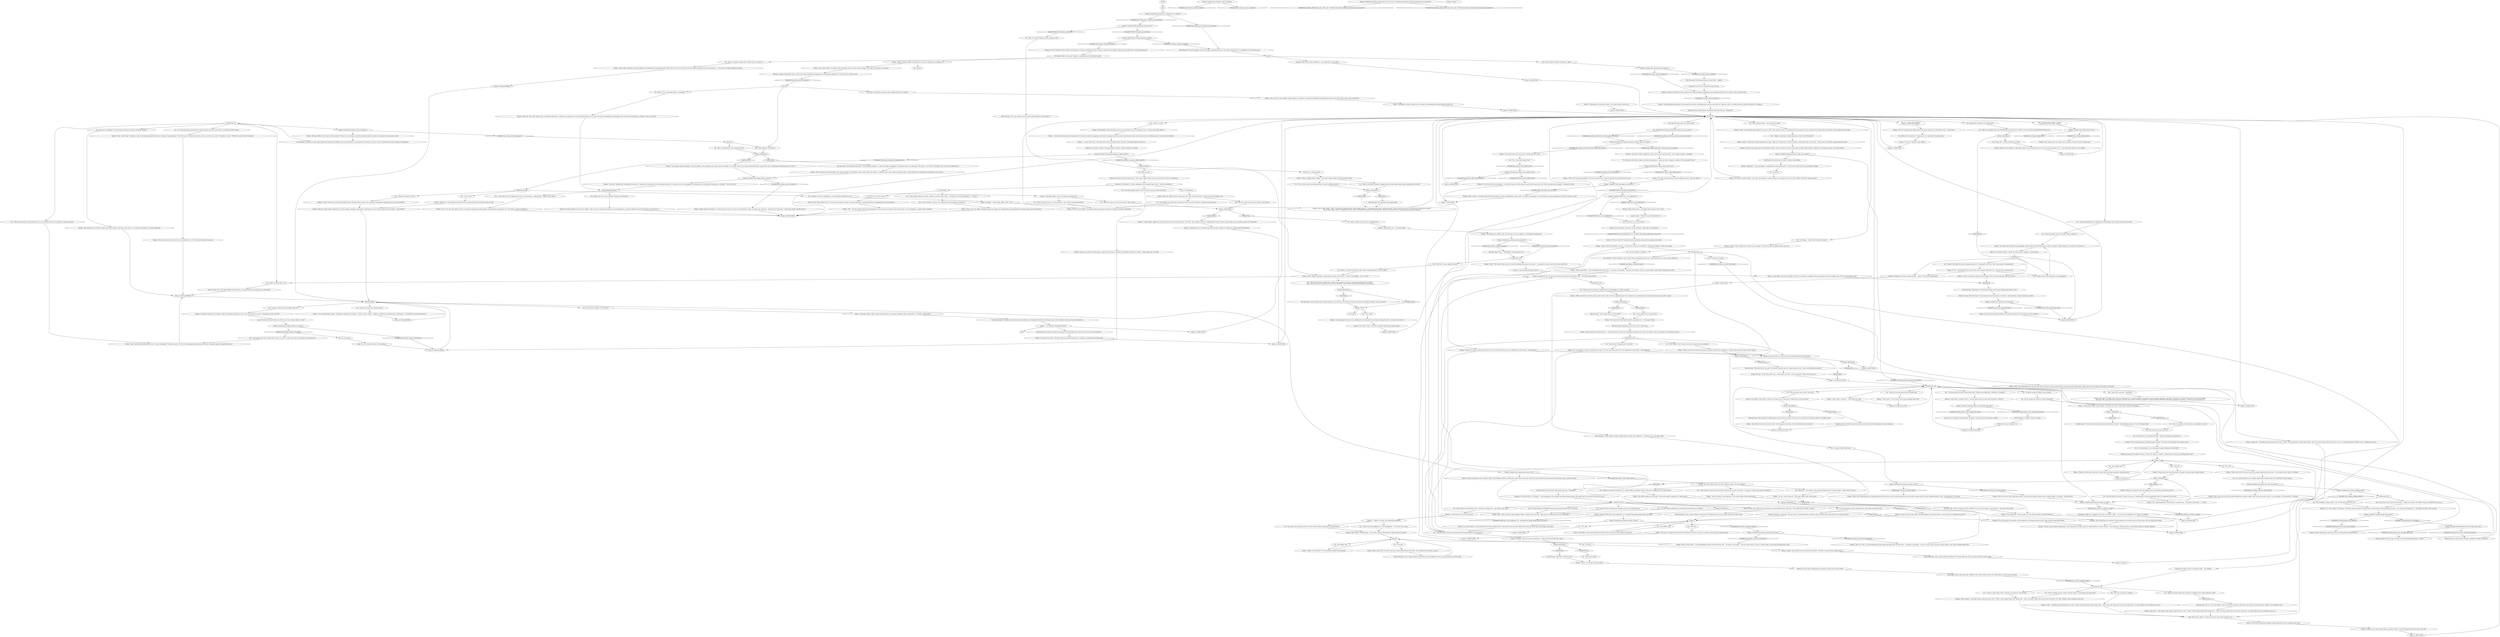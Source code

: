 # JAM / HUMANITARIAN AID
# Siileng, the humanitarian aid guy!
# ==================================================
digraph G {
	  0 [label="START"];
	  1 [label="input"];
	  2 [label="Rhetoric: You're pretty sure you can live in a tree elsewhere too -- but he wouldn't believe it anyway."];
	  3 [label="You: No use prying."];
	  4 [label="Siileng: \"Oh... I like expeditions, and I like you. I can give you...\" He counts in his head. \"... 10 reál.\""];
	  5 [label="Siileng: \"Fair point,\" he agrees, \"You can't have a successful business without a loyal customer base. How much is your loyalty worth?\""];
	  6 [label="You: \"Ten reál.\""];
	  7 [label="Siileng: \"Shush, please...\" He looks around, then lowers his voice. \"There's *bad* people doing *bad* things here -- that's all I know. Please don't get me into this mess, I've spent *fifteen* years working my way up...\""];
	  8 [label="Kim Kitsuragi: \"Who *exactly* is talking about this lady-driver of yours? The racist? Or the other one, with the tattoos?\" He points north."];
	  9 [label="Siileng: \"Tapes, you mean like music tapes? No, music is *out*! Don't listen to music. I sell extremely cool sunglasses if you want get your *mojo* going.\" He points at the shoddy box on the left."];
	  10 [label="You: \"Alright, so you have no idea whatsoever where I could find tapes?\""];
	  11 [label="MAIN HUB"];
	  12 [label="Kim Kitsuragi: \"The *Apricot Suzerainty*,\" the lieutenant explains, \"is what the Siigay archipelago is commonly known as in Revachol.\" He pauses. \"It's a bit of a *fraught* term, I'm sure you understand.\""];
	  13 [label="You: \"Just kidding. I'm really here to shake you down for some *answers* to official police questions.\""];
	  14 [label="You: \"Right, but isn't it only a shithole *because* of Revachol?\""];
	  15 [label="apricots"];
	  16 [label="Siileng: \"Oh! Oh no! It's very simple, actually. Siigay is a shithole. Not good for independent entrepreneurs like this one here. That's why I came to Revachol.\""];
	  17 [label="Jump to: [SiilengStuffHub]"];
	  18 [label="Jump to: [Siileng: \"\"You're right, officer, 100%.\" He r...\"]"];
	  19 [label="You: \"What kind of stuff are you selling here?\""];
	  20 [label="Untitled hub (03)"];
	  21 [label="Siileng: \"Siigay, Apricot Suzerainty -- it's all the same to me, it's all cool. I'm interested in sales. Go ahead, let's make one.\" He gestures to the boxes. \"Super high quality, friendly prices.\""];
	  22 [label="Siileng: \"No-no, apricots come from Siigay,\" the vendor explains. \"My grandma used to grow them. But Siigay is a shithole, that's why I came to Revachol. Here's much better for an independent entrepreneur. Less *laws*.\""];
	  23 [label="Siileng: \"Ah, yes. Money is very important.\" The street vendor nods, dead-serious."];
	  24 [label="Siileng: Variable[\"TASK.investigate_sea_fortress\"]"];
	  25 [label="Variable[\"TASK.investigate_sea_fortress\"]", shape=diamond];
	  26 [label="!(Variable[\"TASK.investigate_sea_fortress\"])", shape=diamond];
	  27 [label="You: \"I'm *not* gonna confiscate this humanitarian aid that you're reselling.\""];
	  28 [label="You: \"I'm *not* going tell HUMANOX about the little side business you've got here.\""];
	  29 [label="Siileng: \"Officer, do I look like *I* have that kinda money? Be reasonable.\""];
	  30 [label="You: \"One million reál.\""];
	  31 [label="Untitled hub (03)"];
	  32 [label="Siileng: \"It's a *she*, okay?\" he whispers. \"The other drivers call her the *lady driver*. You're better off staying away from her -- the way they talk about her...\" He shakes his head. \"She's no lady.\""];
	  33 [label="Jump to: [Untitled hub (03)]"];
	  34 [label="Reaction Speed: A lady driver? Perhaps connected to *Ruby* somehow?"];
	  35 [label="Siileng: \"I don't know... I'm not local. I don't know anything about that.\""];
	  36 [label="Jump to: [Untitled hub (03)]"];
	  37 [label="You: \"So... where are you from?\"\n\"Where are you from, Siileng?\""];
	  38 [label="Siileng: \"Me? It's a boring story, officer. Who cares about the past? I'm all business now -- all Revachol.\""];
	  39 [label="Siileng: He raises his arms in mock alarm. \"Don't shoot, officer! Have we got an arrest here, or just a shakedown?\""];
	  40 [label="You: \"This isn't a joke. Give me your money. I need money.\""];
	  41 [label="hubsmakingthingseasier"];
	  42 [label="Siileng: \"A cop limping down the street, bleeding from the shoulder, face bruised, looking like hell... You know what that is?\""];
	  43 [label="Jump to: [MAIN HUB]"];
	  44 [label="You: \"But you're a foreigner. I'm protecting the business interests of foreign nations!\""];
	  45 [label="You: \"Doesn't that beat the idea of humanitarian aid? It's *supposed* to be free. That's what makes it humanitarian.\""];
	  46 [label="Untitled hub"];
	  47 [label="Esprit de Corps: We'll need more if we're going to pin this one down, he thinks -- good questions, though. Sharp eyes, officer."];
	  48 [label="You: Persuade him to give you some money."];
	  49 [label="You: Variable[\"jam.siileng_whitecheck_rhetoric_give_me_money\"]"];
	  50 [label="Variable[\"jam.siileng_whitecheck_rhetoric_give_me_money\"]", shape=diamond];
	  51 [label="!(Variable[\"jam.siileng_whitecheck_rhetoric_give_me_money\"])", shape=diamond];
	  52 [label="Siileng: Variable[\"jam.siileng_white_failed_once\"]"];
	  53 [label="Variable[\"jam.siileng_white_failed_once\"]", shape=diamond];
	  54 [label="!(Variable[\"jam.siileng_white_failed_once\"])", shape=diamond];
	  55 [label="Siileng: \"Alright, this should help you get back on your feet.\" He takes a ten-note from a leather pouch."];
	  56 [label="You: \"I don't even want happiness, or *un-unhappiness* -- I just don't want to die.\""];
	  57 [label="Rhetoric: After all this mess -- the broken seals, lying to you? C'mon!"];
	  58 [label="Siileng: \"That's *even* cooler -- you investigating narcotics crimes like that. But --\" he points to the goods. \"I am not a lorry driver, I'm just a street vendor. I don't know anything about that.\""];
	  59 [label="Siileng: IsKimHere()"];
	  60 [label="IsKimHere()", shape=diamond];
	  61 [label="!(IsKimHere())", shape=diamond];
	  62 [label="Siileng: \"No! I just said I work harder and he's an asshole. I'm...\" He stops to think."];
	  63 [label="Reaction Speed: Realizing he can't get out of it. Smart man."];
	  64 [label="You: \"Wait, what crowd?\""];
	  65 [label="Siileng: \"All of them, I don't know. I told you all I know. Are we cool now? I really want us to be cool now.\""];
	  66 [label="Siileng: \"I don't know... maybe? If she is, I haven't gone near her. I don't get *involved*, I told you.\""];
	  67 [label="You: \"Hey, you seem like a really successful entrepreneur... would you like to support a member of the local police force?\""];
	  68 [label="Siileng: \"... you're *very* cool.\" He makes both hands into finger-pistols and fires a few finger-bullets into the air."];
	  69 [label="You: \"You're from the 'Apricot Suzerainty', right?\""];
	  70 [label="You: \"Why's it called that? Lots of apricots there?\""];
	  71 [label="You: \"This isn't a joke. Give me your money. I need money.\""];
	  72 [label="Siileng: \"Of course, I'll come quietly.\" A sly wink. \"But perhaps I could convince you to arrest some of my wares, officer? With your money, maybe?\""];
	  73 [label="You: (Wince.) \"Isn't that name kind of... insensitive?\""];
	  74 [label="nolaupuru"];
	  75 [label="Logic: No, it's still Ruby. Interesting that he doesn't seem aware of her existence, though..."];
	  76 [label="nofingerpistolshub"];
	  77 [label="Siileng: \"Cool. That's *cool*.\" He nods and settles back into the pile of boxes."];
	  78 [label="Siileng: Variable[\"jam.truckman_said_its_siileng\"]"];
	  79 [label="Variable[\"jam.truckman_said_its_siileng\"]", shape=diamond];
	  80 [label="!(Variable[\"jam.truckman_said_its_siileng\"])", shape=diamond];
	  81 [label="Jump to: [MAIN HUB]"];
	  82 [label="Siileng: Variable[\"jam.siileng_noticed_humanox\"]"];
	  83 [label="Variable[\"jam.siileng_noticed_humanox\"]", shape=diamond];
	  84 [label="!(Variable[\"jam.siileng_noticed_humanox\"])", shape=diamond];
	  85 [label="Empathy: The air between you becomes a little awkward as it becomes clear you don't know the first thing about bribes."];
	  86 [label="Jump to: [money 1]"];
	  87 [label="Drama: A blatant lie, sire. Yet he tells it with such conviction. We'd believe him -- if we didn't know better."];
	  88 [label="You: \"Who are you afraid of, Siileng?\""];
	  89 [label="You: \"Okay. If you don't know then I'll tell your employer you've been selling his stuff.\""];
	  90 [label="Siileng: \"Okay, look...\" The vendor looks around, then lowers his voice. \"There's *bad* people doing *bad* things here -- that's all I know. Please don't get me into this mess, I've spent *fifteen* years working my way up...\""];
	  91 [label="Siileng: \"All of them. Even the ones who've left. I don't hang out with them, I don't remember who has tattoos.\""];
	  92 [label="Siileng: \"There's one by the statue of that king.\" He points towards the roundabout. \"I haven't gone near her. And I *won't* either.\""];
	  93 [label="You: \"Nah, it's not code. I really mean my individual net worth.\""];
	  94 [label="Siileng: He nods at the empty lorry cabin behind his back. \"No one would ever throw a good pair of *high quality plastic* sunglasses in the bushes, mister.\" His smile widens."];
	  95 [label="Siileng: Variable[\"jam.siileng_mainhub_reached\"]"];
	  96 [label="Variable[\"jam.siileng_mainhub_reached\"]", shape=diamond];
	  97 [label="!(Variable[\"jam.siileng_mainhub_reached\"])", shape=diamond];
	  98 [label="You: Whip 'em out!"];
	  99 [label="Siileng: Variable[\"jam.siileng_rhetoric_overvalue\"]"];
	  100 [label="Variable[\"jam.siileng_rhetoric_overvalue\"]", shape=diamond];
	  101 [label="!(Variable[\"jam.siileng_rhetoric_overvalue\"])", shape=diamond];
	  102 [label="Siileng: \"...it's beautiful. Beautiful freedom!\""];
	  103 [label="Siileng: \"Yeah -- *cool* ruins,\" he agrees. \"I get to sell quality goods like these by cutting out the middlemen. *You* don't have to rebuild your house. Live in a crater! Or in a tree!\" He points to a tree. \"*Where* can you do that? Only here.\""];
	  104 [label="Siileng: \"Oh yes! You got style, you got *personal* style. You know what you like.\" He surveys his consumerist kingdom with an air of satisfaction."];
	  105 [label="You: \"Wow what?\""];
	  106 [label="You: [Leave.]"];
	  107 [label="Kim Kitsuragi: \"It is, yes. Anyone can set up their shop whenever they feel like it.\""];
	  108 [label="Siileng: IsKimHere()"];
	  109 [label="IsKimHere()", shape=diamond];
	  110 [label="!(IsKimHere())", shape=diamond];
	  111 [label="SiilengStuffHub"];
	  112 [label="You: \"And *who* is your supplier, exactly?\""];
	  113 [label="Reaction Speed: Wait... *HUMANOX*, *humanitarian* aid..."];
	  114 [label="Siileng: \"Oh, okay.\" The man stops, his face suddenly serious. \"But why, officer?\""];
	  115 [label="Siileng: Variable[\"jam.siileng_whitecheck_rhetoric_give_me_money\"]"];
	  116 [label="Variable[\"jam.siileng_whitecheck_rhetoric_give_me_money\"]", shape=diamond];
	  117 [label="!(Variable[\"jam.siileng_whitecheck_rhetoric_give_me_money\"])", shape=diamond];
	  118 [label="Electrochemistry: God, a pack of Royals would taste *so* good right now. Get you some of those tar-sticks, baby!"];
	  119 [label="You: \"See this island over there?\" (Point at the sea.) \"I need money to fund an expedition there. It's important for the case.\""];
	  120 [label="Drama: It feels great."];
	  121 [label="You: (Proceed.) \"We're looking for a lorry driver who is transporting drugs out of the harbour. He or she is in this traffic jam.\""];
	  122 [label="Siileng: Variable[\"jam.siileng_said_dont_like_drugs\"]"];
	  123 [label="Variable[\"jam.siileng_said_dont_like_drugs\"]", shape=diamond];
	  124 [label="!(Variable[\"jam.siileng_said_dont_like_drugs\"])", shape=diamond];
	  125 [label="Siileng: \"Okay, maybe I'm a lorry driver too -- a little. But that's not the most important thing about me, that's my day job. This is my *dream*.\" He spreads his arms."];
	  126 [label="You: \"Could she be associated with the Hardie boys?\""];
	  127 [label="Jump to: [MAIN HUB]"];
	  128 [label="You: \"Yeah, I'm funny. This isn't a civil forfeiture, I just want to ask some questions.\""];
	  129 [label="Siileng: He smiles brightly. \"If you say so, officer. I don't worry too much about politics. I'm an entrepreneur, you know? Whatever's good for business is good for me.\""];
	  130 [label="You: \"Where'd you get those *comfy* pants?\""];
	  131 [label="Jump to: [SiilengStuffHub]"];
	  132 [label="You: \"Because I want you to bribe me. I'm a police officer, remember? That's what you're supposed to *do* around here.\""];
	  133 [label="Siileng: \"Sorry, detective.\" The man grins as if the entire incident is already forgotten."];
	  134 [label="You: \"Five reál.\""];
	  135 [label="Suggestion: He's *aching* to get back to his usual shtick. All this whispering is bad for business."];
	  136 [label="You: \"Do you have a permit to sell all that?\""];
	  137 [label="Siileng: \"Good joke, officer! Here we don't have permits, just economic freedom. Take a look around...\" He takes a deep breath."];
	  138 [label="Siileng: \"No need for discounts at Siileng's, officer. Everything's already on sale.\" He nods towards the crates. \"Anything you want, 50% off!\""];
	  139 [label="Jump to: [MAIN HUB]"];
	  140 [label="Siileng: \"Then fire away, officer!\" He settles back into the pile of boxes he's sitting on, getting comfortable."];
	  141 [label="Siileng: \"What? No. I can't believe you said that! You got *personal* style! You know what you like.\""];
	  142 [label="Siileng: \"I think that's fair.\" He settles back into the pile of boxes he's sitting on, making himself comfortable."];
	  143 [label="Siileng: IsKimHere()"];
	  144 [label="IsKimHere()", shape=diamond];
	  145 [label="!(IsKimHere())", shape=diamond];
	  146 [label="Siileng: Variable[\"jam.siileng_rhetoric_laupuru\"]"];
	  147 [label="Variable[\"jam.siileng_rhetoric_laupuru\"]", shape=diamond];
	  148 [label="!(Variable[\"jam.siileng_rhetoric_laupuru\"])", shape=diamond];
	  149 [label="Jump to: [MAIN HUB]"];
	  150 [label="Siileng: \"That's right, no permits, no bureaucracy! That's why this city -- *and* its law officials -- are *so* cool!\""];
	  151 [label="You: \"Then I'm protecting a state lawlessness. I'm not an officer of law, I'm an officer of common anarchy.\""];
	  152 [label="Siileng: \"Hyper cool.\" He nods solemnly, then breathes out a sigh of pride surveying the city around him."];
	  153 [label="Empathy: It's just like *bus*, or *seagull* -- a kid watching out of a window describing things going by. He doesn't like it too much, but what do you do."];
	  154 [label="You: \"It's an investment in your customer base. Gotta prime the pump, man!\""];
	  155 [label="You: \"A guy told me I need money to live, otherwise it's game over -- and I don't want to die.\""];
	  156 [label="Siileng: \"That's even cooler -- you investigating that and all. But --\" he points to the goods. \"I am not a lorry driver, I'm just a street vendor. I don't know anything about that.\""];
	  157 [label="Rhetoric: No. He wasn't talking about an abstract crowd. It was *that crowd*."];
	  158 [label="Empathy: He doesn't want to talk about them... he's *afraid*."];
	  159 [label="You: \"Who are these 'other drivers' who talk?\""];
	  160 [label="Inland Empire: It could be. She was strange."];
	  161 [label="Siileng: \"Tapes?\" The notion sounds preposterous to him. \"Tapes are *everywhere*! They're worthless, kids throw them in the trees -- there's one in the bushes, right behind this lorry.\""];
	  162 [label="Siileng: \"That's right, officer, but it's a bad scene for business there. Too many regulations, extremely bad for an independent local entrepreneur.\""];
	  163 [label="Siileng: \"Yeah, that's the main thing about you.\" He nods admiringly. \"Freedom is great, it's what lets independent entrepreneurs, like me, sell quality goods at competitive prices.\""];
	  164 [label="You: Don't fret. Let him answer."];
	  165 [label="Siileng: \"Look, officer. I'm just the retailer. You'd have to talk to my supplier if you got questions about the supply chain. That's how the game works.\""];
	  166 [label="Siileng: \"It *is* -- *practically* free. Yours for five cents a piece! Rock that tuna -- why not some macaroni too?\""];
	  167 [label="Siileng: \"They're *very* delicious. *And* shelf stable. You can keep all this out in the sun come summer! Try it -- buy some tuna. Won't rot. Un-rottable.\""];
	  168 [label="Drama: It's for show, my liege. He knows you need more than this to bust this guy. Later, perhaps?"];
	  169 [label="Siileng: \"It's very cool of you to ask again -- it's the third time now. How about you give *me* money and I give *you* cool pants and sneakers.\" He points to them."];
	  170 [label="You: \"Five reál.\""];
	  171 [label="Siileng: \"Oh, okay.\" Siileng stops, his face suddenly serious. \"But why, officer?\""];
	  172 [label="Siileng: Variable[\"TASK.who_is_the_ladydriver\"]"];
	  173 [label="Variable[\"TASK.who_is_the_ladydriver\"]", shape=diamond];
	  174 [label="!(Variable[\"TASK.who_is_the_ladydriver\"])", shape=diamond];
	  175 [label="Siileng: \"Drugs?\" For a moment he's unsure how to respond. \"I don't go in for that, officer. Drugs ruin lives.\""];
	  176 [label="Siileng: \"That's very cool, a lot of the coolest detectives do drugs. Sadly, I don't have any drugs on sale -- or at my home. Or on my person.\" He smiles."];
	  177 [label="Siileng: \"Crowd -- you know? The drug crowd.\""];
	  178 [label="You: \"Okay. We're cool now.\" (Conclude.)"];
	  179 [label="Siileng: IsKimHere()"];
	  180 [label="IsKimHere()", shape=diamond];
	  181 [label="!(IsKimHere())", shape=diamond];
	  182 [label="Siileng: He nods. \"In her lorry there, but... I don't know if it's her... Are we cool now? I think we're cool now.\""];
	  183 [label="Siileng: IsKimHere()"];
	  184 [label="IsKimHere()", shape=diamond];
	  185 [label="!(IsKimHere())", shape=diamond];
	  186 [label="You: \"You, I want your money. Now.\""];
	  187 [label="Siileng: \"Good one, officer. You're a funny guy! Now what can I do for you?\" He nods toward his shabby wares."];
	  188 [label="You: \"What do you think is going to happen when all those finger-bullets come raining down to earth?\""];
	  189 [label="Siileng: \"Very cool,\" the street vendor nods, his eyebrows furrowed, \"I admire your awareness of our intertwined histories. It's super nice of you to apologize for colonialism. But the Apricot Suzerainty is a shithole -- that's why I left.\""];
	  190 [label="You: \"Man, this apricots business sounds complicated all of a sudden.\""];
	  191 [label="Kim Kitsuragi: \"If you wanted to be *cynical* about it, you could say we're here to protect the interests of property holders. I'm not, however.\""];
	  192 [label="Jump to: [MAIN HUB]"];
	  193 [label="Siileng: \"Happy shopping, officer! Everything's cool here!\" He gives you a thumbs up."];
	  194 [label="Kim Kitsuragi: \"Interesting.\" The lieutenant whips out his blue notebook and makes a note."];
	  195 [label="Perception (Sight): You glance around the decrepit buildings, the miserable weather, the sidewalks strewn with sunflower seeds and the dust-choked air..."];
	  196 [label="Siileng: \"No, no. It's very cool, officer. You're a cool cop for caring about those things. You should buy cool glasses too.\" He points to a pile of sunglasses."];
	  197 [label="You: \"Okay. No permit then. Cool.\""];
	  198 [label="Rhetoric: A bold move! Let's see if it pays off."];
	  199 [label="You: \"But you *are* a lorryman. Another driver has identified you *and* your lorry.\""];
	  200 [label="Jump to: [Untitled hub]"];
	  201 [label="You: \"So you admit you're a lorry driver.\""];
	  202 [label="Siileng: \"Exactly! It's such a small part of my life. It's in the rear view mirror now. I'm climbing out of that hole -- with ingenuity.\""];
	  203 [label="Siileng: \"Look...\" He looks around and lowers his voice. \"There's bad people doing *bad* things here -- that's all I know. Please don't get me into this mess, I've spent fifteen years working my way up...\""];
	  204 [label="Kim Kitsuragi: \"No use -- he's not telling us. He's too afraid. We need to take him to my station and ask him there. *After* we've called his boss.\""];
	  205 [label="You: \"The food packages you're selling have *humanitarian aid* written on them. How come?\""];
	  206 [label="Siileng: \"Yes, apricots come from Siigay,\" the man explains. \"My grandma used to grow them. But Siigay is a shithole, that's why I came to Revachol. Here's much better for an independent entrepreneur. Less *laws*.\""];
	  207 [label="Composure: You feel a twitch in your index fingers. There's a finger-shootout a-brewing."];
	  208 [label="You: \"Sorry, I didn't mean to say that. I meant to say that you're from...\" (Pronounce it very painstakingly.) \"... See-guy...\""];
	  209 [label="Siileng: \"Speaking of, could I convince you to support an independent local entrepreneur right now?\""];
	  210 [label="You: [Leave.]"];
	  211 [label="Siileng: Variable[\"jam.siileng_esprit_kim_later\"]"];
	  212 [label="Variable[\"jam.siileng_esprit_kim_later\"]", shape=diamond];
	  213 [label="!(Variable[\"jam.siileng_esprit_kim_later\"])", shape=diamond];
	  214 [label="Siileng: \"*Now* we're getting somewhere,\" the street vendor nods. \"If you'd only give me a good reason as well...\""];
	  215 [label="Siileng: Variable[\"jam.siileng_white_failed_thrice\"]"];
	  216 [label="Variable[\"jam.siileng_white_failed_thrice\"]", shape=diamond];
	  217 [label="!(Variable[\"jam.siileng_white_failed_thrice\"])", shape=diamond];
	  218 [label="Electrochemistry: God, a pack of Royals would taste *so* good right now. Get you some of those tar-sticks, baby!"];
	  219 [label="You: \"Ten reál.\""];
	  220 [label="You: \"Because I... am corrupt? I don't really remember how it works, though -- being corrupt, I mean.\""];
	  221 [label="Untitled hub"];
	  222 [label="You: \"I actually *don't* like drugs.\""];
	  223 [label="Siileng: Variable[\"jam.siileng_said_likes_drugs\"]"];
	  224 [label="Variable[\"jam.siileng_said_likes_drugs\"]", shape=diamond];
	  225 [label="!(Variable[\"jam.siileng_said_likes_drugs\"])", shape=diamond];
	  226 [label="Siileng: IsKimHere()"];
	  227 [label="IsKimHere()", shape=diamond];
	  228 [label="!(IsKimHere())", shape=diamond];
	  229 [label="You: \"If you don't want to get into this mess...\" (Raise your voice) \"You HAVE to give us a REASON to move on.\""];
	  230 [label="Jump to: [Untitled hub (03)]"];
	  231 [label="Jump to: [MAIN HUB]"];
	  232 [label="Rhetoric: No need to dress this one up, just tell him what you want."];
	  233 [label="Siileng: \"Sure, mister, very cool. Take a nice long look, I've got all sorts of things here.\""];
	  234 [label="Siileng: \"*Everything's* cool. The goods are cool, the customers are cool, the place is cool -- and one more thing, officer...\""];
	  235 [label="You: \"Is there a discount for cool officers like me?\""];
	  236 [label="You: \"Yum. Apricots are delicious.\""];
	  237 [label="localhub"];
	  238 [label="You: \"A shakedown.\""];
	  239 [label="Rhetoric: *Apricot Suzerainty* calls to mind an era when the Siigay archipelago was colonized by Revachol. It's a bit of a slur, in other words."];
	  240 [label="Siileng: \"I would, officer, gladly, but I don't have any cash on hand, you know?\" He winks. \"But maybe if you *buy* something first *then* I'll have some money you can shake me down for. Sound fair?\""];
	  241 [label="You: \"I'm not here to play with finger-pistols. I'm here on official business.\""];
	  242 [label="You: \"Wait, but what am *I* doing here, if there are no permits?\" (Stare at the police insignia on your sleeve.)\n\"Wait, but what are *we* doing here, if there are no permits?\" (Look at Kim and the police insignia on his sleeve.)"];
	  243 [label="Siileng: \"That's right. Revachol is the best place for an independent self-employer like myself. That's why it's so *cool* with all the models coming here and cool celebrities...\" He smiles his bright toothpaste-ad smile."];
	  244 [label="Siileng: \"Hey -- why not support *this* local entrepreneur? You can start by buying a pair of sexy pants. Or cool sunglasses... maybe some macaroni?\""];
	  245 [label="Jump to: [MAIN HUB]"];
	  246 [label="Kim Kitsuragi: The lieutenant winces at the words -- slightly."];
	  247 [label="You: \"I don't know why I'm talking about this. It's some kind of... mind-reaction.\" (Point to your head.)"];
	  248 [label="Siileng: \"Officer, do I look like a drug lord? I don't have that kinda money. Be reasonable here.\""];
	  249 [label="You: \"Ten reál.\""];
	  250 [label="Perception (Sight): Sir, it appears to be true. No drugs in sight -- not in the box of sunglasses *or* under the speakers."];
	  251 [label="Siileng: \"That's cool. Especially after you already said you're into them. All the coolest detectives in the movies do drugs *and* are very conflicted about it. Still -- no drugs here.\" He smiles."];
	  252 [label="Siileng: Variable[\"jam.siileng_no_drugs_in_sight\"]"];
	  253 [label="Variable[\"jam.siileng_no_drugs_in_sight\"]", shape=diamond];
	  254 [label="!(Variable[\"jam.siileng_no_drugs_in_sight\"])", shape=diamond];
	  255 [label="You: \"So you were *embarrassed* to tell me?\""];
	  256 [label="Siileng: \"Nothing, I told you. I'm not a dumb guy -- I don't get involved with that crowd. \""];
	  257 [label="You: \"It wasn't *some drug crowd*. You know who they are. Tell me now!\""];
	  258 [label="Siileng: Variable[\"whirling.klaasje_ruby_leader\"]"];
	  259 [label="Variable[\"whirling.klaasje_ruby_leader\"]", shape=diamond];
	  260 [label="!(Variable[\"whirling.klaasje_ruby_leader\"])", shape=diamond];
	  261 [label="Siileng: \"I only accept *legal* tender, officer.\" He lowers his voice. \"Unless that's code for something?\""];
	  262 [label="You: \"Hey, a quick question -- do you sell any tapes?\""];
	  263 [label="Jump to: [SiilengStuffHub]"];
	  264 [label="Siileng: IsKimHere()"];
	  265 [label="IsKimHere()", shape=diamond];
	  266 [label="!(IsKimHere())", shape=diamond];
	  267 [label="Siileng: Variable[\"whirling.hardie_went_through_ruby_info\"]"];
	  268 [label="Variable[\"whirling.hardie_went_through_ruby_info\"]", shape=diamond];
	  269 [label="!(Variable[\"whirling.hardie_went_through_ruby_info\"])", shape=diamond];
	  270 [label="Siileng: Variable[\"whirling.hardie_went_through_ruby_info\"]"];
	  271 [label="Variable[\"whirling.hardie_went_through_ruby_info\"]", shape=diamond];
	  272 [label="!(Variable[\"whirling.hardie_went_through_ruby_info\"])", shape=diamond];
	  273 [label="Siileng: \"Ten reál is a bargain for that kind of investment! You got it, my man.\" He takes a ten-note from a leather pouch."];
	  274 [label="Siileng: IsKimHere()"];
	  275 [label="IsKimHere()", shape=diamond];
	  276 [label="!(IsKimHere())", shape=diamond];
	  277 [label="Empathy: The air between you becomes a little awkward as it becomes clear you don't know the first thing about bribes."];
	  278 [label="You: \"One million reál.\""];
	  279 [label="money 3"];
	  280 [label="Jump to: [You: \"\"Think of it as an *investment*.\"\"]"];
	  281 [label="Volition: *Or* you could *not* make this about corruption and go with something even wilder."];
	  282 [label="Siileng: \"That's very cool. I don't like drugs, either. I only said I do because I didn't want to sound *lame*.\" He smiles. \"Peer pressure.\""];
	  283 [label="Siileng: \"No. I just forgot. It's such a small part of my life. It's in the rear view mirror now. I'm climbing out of that hole -- with ingenuity.\""];
	  284 [label="You: \"Could her name be *Ruby* by any chance?\""];
	  285 [label="Rhetoric: Start with a little compliment, then work your way up from there -- this is about business, remember."];
	  286 [label="Shivers: ...from out on the bay a cool wind gathers. It sweeps into the city, tugging at the textiles hanging around the stand. Some distance away the sound of a tin can clattering across the street can be heard..."];
	  287 [label="Siileng: IsKimHere()"];
	  288 [label="IsKimHere()", shape=diamond];
	  289 [label="!(IsKimHere())", shape=diamond];
	  290 [label="Siileng: \"Very cool. I like your style, officer.\""];
	  291 [label="Reaction Speed: There you go. A witness with corroborating evidence: it's Ruby."];
	  292 [label="Drama: A convincing performance, bravo!"];
	  293 [label="Perception (Sight): The name \"Siileng\" is embroidered over his breast pocket."];
	  294 [label="Siileng: \"Anything for you...\" He smiles again."];
	  295 [label="Siileng: Variable[\"jam.siileng_exited_once\"]"];
	  296 [label="Variable[\"jam.siileng_exited_once\"]", shape=diamond];
	  297 [label="!(Variable[\"jam.siileng_exited_once\"])", shape=diamond];
	  298 [label="Siileng: Variable[\"jam.siileng_asked_about_hum_aid\"]  and  Variable[\"jam.siileng_noticed_humanitarian_aid_macarons\"]"];
	  299 [label="Variable[\"jam.siileng_asked_about_hum_aid\"]  and  Variable[\"jam.siileng_noticed_humanitarian_aid_macarons\"]", shape=diamond];
	  300 [label="!(Variable[\"jam.siileng_asked_about_hum_aid\"]  and  Variable[\"jam.siileng_noticed_humanitarian_aid_macarons\"])", shape=diamond];
	  301 [label="Siileng: \"Ah, yes. Lots of cops are.\" The street vendor nods, dead-serious."];
	  302 [label="Jump to: [MAIN HUB]"];
	  303 [label="Siileng: \"That's cool. Especially after you said you *don't* like them. All the cool detectives do drugs without liking them. Sadly I don't have any drugs on sale here.\" He smiles."];
	  304 [label="Siileng: \"That's *so* cool -- you investigating the local drug trade like some cool Narc. But --\" he points to the goods. \"I am not a lorry driver, I'm just a street vendor. I don't know anything about that.\""];
	  305 [label="Untitled hub (02)"];
	  306 [label="You: \"Siileng, my source tells me *you're* the one transporting drugs for the Union.\""];
	  307 [label="Kim Kitsuragi: \"And what *crowd* is that?\""];
	  308 [label="Logic: Here we go. There's a *tiny bit* of truth on the table. Zoom in on it."];
	  309 [label="Siileng: \"All right!\" He snaps back to his act. \"Very cool. Let's cap this off with a *purchase*. A pair of funky sunglasses, detective. You deserve it! And *I* deserve it too, don't you think?\"\n\"All right!\" He snaps back to his usual self. \"Ice cold. Let's cap this off with a purchase. You can walk away from here with funky sunglasses, detectives -- both of you. You deserve it!\" "];
	  310 [label="Jump to: [Untitled hub (03)]"];
	  311 [label="You: \"I'll look around, thanks.\" [Leave.]\n\"I'll leave you to it for now.\" [Leave.]"];
	  312 [label="You: No, it's a safety hazard."];
	  313 [label="Siileng: \"That's *so* cool, officer. Speaking of, why not support an independent local entrepreneur by buying some pants and glasses?\""];
	  314 [label="Siileng: Siileng: \"...\""];
	  315 [label="Encyclopedia: Gossamer is a fine, filmy substance consisting of cobwebs spun by small spiders, seen especially in autumn. It's safe to say he's referring to the near absence of regulations."];
	  316 [label="Volition: Don't be distracted by the flattery and funny-man act. *Questions*."];
	  317 [label="Siileng: \"But officer, I don't have that kind of money. There's got to be a more modest investment.\""];
	  318 [label="Kim Kitsuragi: The lieutenant nods calmly and says: \"Corruption.\""];
	  319 [label="Siileng: \"An investment?\" He raises a brow, intrigued. \"What kind of investment?\""];
	  320 [label="Siileng: \"What, only a fiver? You can't even buy a pack of Royal Extras with that -- let's make this one *stick*, my man.\""];
	  321 [label="Siileng: He looks you straight in the eye. \"I hear you, officer,\" he agrees. \"What kind of a sum are we talking about here?\""];
	  322 [label="Siileng: \"Sounds like a fair deal all around.\" He takes a ten-note from a leather pouch."];
	  323 [label="Siileng: \"I... officer,\" he nods. He is genuinely perplexed."];
	  324 [label="You: \"Five reál.\""];
	  325 [label="You: \"Invest into me not telling your employer about your operation here.\""];
	  326 [label="Kim Kitsuragi: \"So you admit you're a lorry driver?\""];
	  327 [label="You: \"Stop squirming. What do you know about the drug operation at the harbour?\""];
	  328 [label="Siileng: \"Okay, look...\" He looks around and lowers his voice. \"There's *bad* people here. Doing *bad* things. That's all I know. Please don't get into this mess. I've been Revachol for *fifteen* years, working my way up...\""];
	  329 [label="Untitled hub (03)"];
	  330 [label="Reaction Speed: Interesting. Could this driver be connected to the Hardie boys?"];
	  331 [label="Kim Kitsuragi: \"It is not code. He really means his individual net worth,\" the lieutenant jumps in. \"It is *not* legal tender.\""];
	  332 [label="Authority: Even better! It's like a shakedown, but somehow legal. This is \"civil asset forfeiture.\""];
	  333 [label="Siileng: \"You're threatening my inviolable property rights?\" He inhales dramatically, then simmers down."];
	  334 [label="You: \"So 'cool' guys protect businessmen while everyone else lives in the ruins? I can think of cooler things.\""];
	  335 [label="Rhetoric: *Apricot Suzerainty* calls to mind an era when the Siigay archipelago was colonized by Revachol. It's a bit of a slur, in other words."];
	  336 [label="Siileng: \"Of course. Fire away!\" He settles back into the pile of boxes he's sitting on, making himself comfortable."];
	  337 [label="Siileng: Variable[\"jam.siileng_post_tribunary_you_reacted\"]"];
	  338 [label="Variable[\"jam.siileng_post_tribunary_you_reacted\"]", shape=diamond];
	  339 [label="!(Variable[\"jam.siileng_post_tribunary_you_reacted\"])", shape=diamond];
	  340 [label="Siileng: \"I'm an entrepreneur, officer!\" He begins counting on his fingers. \"I've got sources, buyers, suppliers, distributors, manufacturers, wholesalers... all extremely cool and aboveboard.\""];
	  341 [label="Suggestion: As if you've committed some faux pas."];
	  342 [label="You: \"I don't know, it was just the only thing I could come up with in my head -- to ask you. I need to get money *somehow*.\""];
	  343 [label="money 1"];
	  344 [label="Siileng: \"You see, I'm an honest entrepreneur. I can't help you if you don't give me a good reason as to why I should -- sorry, detective.\" The man grins as if the entire incident is already forgotten."];
	  345 [label="Siileng: \"Hah -- that! You drive a hard bargain, officer. I respect that.\" He nods. \"Okay, what's it going to cost me? Be reasonable...\""];
	  346 [label="Jump to: [money 1]"];
	  347 [label="Siileng: \"*Who* said that? It's the fat racist, right? I bet it's him. He has an agenda against me, because I'm an immigrant who works harder than he does. He's a hater.\""];
	  348 [label="Untitled hub"];
	  349 [label="You: \"You're wasting my time. Tell me who the *fuck* is transporting the drugs here!\""];
	  350 [label="You: \"Is the lady driver the old woman back there?\" (Point to the Paledriver.) \"Dazed out, *strange*?\""];
	  351 [label="Jump to: [MAIN HUB]"];
	  352 [label="You: \"Really? You think I'm cool?\""];
	  353 [label="You: \"Whether I'm cool is unimportant, I have *police* questions for you.\""];
	  354 [label="Siileng: Variable[\"TASK.investigate_sea_fortress\"]"];
	  355 [label="Variable[\"TASK.investigate_sea_fortress\"]", shape=diamond];
	  356 [label="!(Variable[\"TASK.investigate_sea_fortress\"])", shape=diamond];
	  357 [label="Kim Kitsuragi: The lieutenant nods approvingly."];
	  358 [label="You: \"I think one said 'Not for Resale' on the packaging.\""];
	  359 [label="Jump to: [MAIN HUB]"];
	  360 [label="Siileng: \"Yeah, Revachol's the coolest. Doesn't care about where you're from, who you are... It's all about *freedom*.\" He nods admiringly."];
	  361 [label="Logic: Yes. It's a business secret. Let him keep it."];
	  362 [label="Siileng: IsKimHere()"];
	  363 [label="IsKimHere()", shape=diamond];
	  364 [label="!(IsKimHere())", shape=diamond];
	  365 [label="You: \"Think of it as an *investment*.\""];
	  366 [label="Siileng: \"What, only a fiver? You can't even buy a pack of Royal Extras with that -- let's make this one *stick*, my friend!\""];
	  367 [label="Siileng: \"But officer, bribe you to do what?\" The street vendor's expression is dead serious."];
	  368 [label="You: \"You said I was a cool cop, but it's not very cool to freeze to death on a cold park bench.\""];
	  369 [label="money 4"];
	  370 [label="You: \"I'm super into drugs.\""];
	  371 [label="You: \"We're buddies, Siileng. Help us out. No one will know it was you.\""];
	  372 [label="Siileng: Variable[\"jam.siileng_composure_finger_pistols\"]"];
	  373 [label="Variable[\"jam.siileng_composure_finger_pistols\"]", shape=diamond];
	  374 [label="!(Variable[\"jam.siileng_composure_finger_pistols\"])", shape=diamond];
	  375 [label="fingerpistolhub"];
	  376 [label="Logic: But did he first mark them up 100%, just so he could put them on \"sale\"?"];
	  377 [label="Siileng: \"My man, you know how the game is played! You and me, we should work together. What do you think -- shake things up?\" He winks."];
	  378 [label="Siileng: \"What, no finger-pistols, officer?\" The street vendor makes a little *pew-pew* sound."];
	  379 [label="Siileng: \"You're right, officer, 100%.\" He returns his finger-pistols to their finger-holsters. \"No playing around then. Strictly business. Maybe I can interest you in some premium menswear instead?\"\n\"You're right, officer, 100%.\" He adjusts his shirt collar. \"No playing around then. Strictly business. Maybe I can interest you in some premium menswear instead?\""];
	  380 [label="You: \"I'm not cool.\""];
	  381 [label="Jump to: [MAIN HUB]"];
	  382 [label="Siileng: You see a Samaran street vendor surrounded by a motley assemblage of goods. When he realizes you're looking at him his face breaks into a wide welcoming grin..."];
	  383 [label="Jump to: [SiilengStuffHub]"];
	  384 [label="Rhetoric: No hassle? There's a *little* of a hassle here, it appears. A moral hassle."];
	  385 [label="Untitled hub (02)"];
	  386 [label="Jump to: [MAIN HUB]"];
	  387 [label="Jump to: [MAIN HUB]"];
	  388 [label="Kim Kitsuragi: \"Are you trying to ask for a *bribe*? If so, you're not doing a very good job...\" He looks at the vendor."];
	  389 [label="You: \"One million reál.\""];
	  390 [label="You: \"So, Siileng -- what's *your* stance on drugs?\""];
	  391 [label="Half Light: There's more here. He's *afraid* of this crowd, whoever they are. More than he is of the racist lorryman."];
	  392 [label="Siileng: IsKimHere()"];
	  393 [label="IsKimHere()", shape=diamond];
	  394 [label="!(IsKimHere())", shape=diamond];
	  395 [label="Kim Kitsuragi: \"The third driver,\" he nods. \"We haven't talked to her yet. Where exactly is she -- near the horseback monument?\""];
	  396 [label="Rhetoric: He's not ruling her out."];
	  397 [label="Siileng: \"Everything's still cool here, officer,\" the street vendor assures you."];
	  398 [label="Encyclopedia: This man probably comes from Siigay, sometimes known as the 'Apricot Suzerainty,' an archipelago in the Samaran isola."];
	  399 [label="You: (Better not to mention.) \"Sounds good. Let's get back to business then.\""];
	  400 [label="Empathy: Well. If it's for his *grandma*... you should buy a lot of things."];
	  401 [label="You: \"An arrest.\""];
	  402 [label="You: \"Are those things really on sale or did you just jack up the price first?\""];
	  403 [label="You: \"A gossamer state? You're right, this *is* cool. I'm part of a hip, thin, almost non-existent state apparatus!\""];
	  404 [label="Siileng: Variable[\"jam.siileng_rhetoric_laupuru\"]"];
	  405 [label="Variable[\"jam.siileng_rhetoric_laupuru\"]", shape=diamond];
	  406 [label="!(Variable[\"jam.siileng_rhetoric_laupuru\"])", shape=diamond];
	  407 [label="Siileng: \"My man, officer, *you* make all this possible! Without you, this climate would be extremely bad for business. You're part of the gossamer state!\""];
	  408 [label="Siileng: \"Wow.\""];
	  409 [label="You: \"Kim, is it true? He doesn't need a permit to sell?\""];
	  410 [label="Kim Kitsuragi: \"He does not need your money. Please disregard that. We're just here to ask some questions.\""];
	  411 [label="You: \"That's all then. Let me ask you something else.\""];
	  412 [label="Siileng: Variable[\"jam.siileng_white_failed_once\"]"];
	  413 [label="Variable[\"jam.siileng_white_failed_once\"]", shape=diamond];
	  414 [label="!(Variable[\"jam.siileng_white_failed_once\"])", shape=diamond];
	  415 [label="Esprit de Corps: Somewhere not so distant, officer Chad Tillbrook refuses a bribe from a local hood. He doesn't know you've just made his job, and the job of all honest cops, a little bit harder."];
	  416 [label="Rhetoric: Because you need to solve the biggest case in the history of criminal sciences."];
	  417 [label="Siileng: \"Wow! So cool... you keep saying *the same sentence*, mister. No difference. Same words.\" He grins in amazement. \"Let me donate you some sunglasses. For only 20 cents to 2 reál.\""];
	  418 [label="Jump to: [MAIN HUB]"];
	  419 [label="Electrochemistry: God, a pack of Royals would taste *so* good right now. Get you some of those tar-sticks, baby!"];
	  420 [label="You: \"It's an investment in me, a highly experimental human being. My risk/reward ratio is insane.\""];
	  421 [label="Siileng: IsKimHere()"];
	  422 [label="IsKimHere()", shape=diamond];
	  423 [label="!(IsKimHere())", shape=diamond];
	  424 [label="Siileng: Variable[\"TASK.who_is_the_ladydriver\"] or  Variable[\"jam.siileng_asked_about_hum_aid\"]"];
	  425 [label="Variable[\"TASK.who_is_the_ladydriver\"] or  Variable[\"jam.siileng_asked_about_hum_aid\"]", shape=diamond];
	  426 [label="!(Variable[\"TASK.who_is_the_ladydriver\"] or  Variable[\"jam.siileng_asked_about_hum_aid\"])", shape=diamond];
	  427 [label="Siileng: Variable[\"jam.siileng_said_likes_drugs\"]"];
	  428 [label="Variable[\"jam.siileng_said_likes_drugs\"]", shape=diamond];
	  429 [label="!(Variable[\"jam.siileng_said_likes_drugs\"])", shape=diamond];
	  430 [label="Siileng: \"No. That's insane... It's the fat hater! He's been eyeing me for a week and he sent you here. Maybe *he's* the one, huh? Have you thought about that?\""];
	  431 [label="Siileng: IsKimHere()"];
	  432 [label="IsKimHere()", shape=diamond];
	  433 [label="!(IsKimHere())", shape=diamond];
	  434 [label="Jump to: [MAIN HUB]"];
	  435 [label="Siileng: \"Speaking of -- why not support an independent local entrepreneur? I send half my profits back to my grandma in Siigay.\""];
	  436 [label="Siileng: Variable[\"jam.siileng_rhetoric_laupuru\"]"];
	  437 [label="Variable[\"jam.siileng_rhetoric_laupuru\"]", shape=diamond];
	  438 [label="!(Variable[\"jam.siileng_rhetoric_laupuru\"])", shape=diamond];
	  439 [label="Siileng: \"Very cool,\" Siileng nods, his eyebrows furrowed, \"I admire your awareness of our intertwined histories. It's super nice of you to apologize for colonialism. But the Apricot Suzerainty is a shithole -- that's why I left.\""];
	  440 [label="You: \"You're welcome. I do try to be supportive of other peoples and cultures.\""];
	  441 [label="Siileng: \"Good joke, officer, you're very funny, you know that?\""];
	  442 [label="You: \"I'm a policeman. It's an investment in good relations with the RCM.\""];
	  443 [label="Siileng: \"What, only a fiver? You can't even buy a pack of Royal Extras with that -- let's make this one *stick*, my man.\""];
	  444 [label="Jump to: [MAIN HUB]"];
	  445 [label="Untitled hub (02)"];
	  446 [label="Siileng: \"Unless *you're* into drugs, of course -- in which case, drugs are *excellent*.\" He kisses his fingers. \"Tasty-tasty drugs.\""];
	  447 [label="You: \"So you *forgot* to tell me?\""];
	  448 [label="You: \"She? Where is she? I haven't yet met a woman on the roundabout.\""];
	  449 [label="Siileng: \"I don't know. I told you... I don't know her name.\""];
	  450 [label="You: \"Do you accept net worth as a form of payment?\""];
	  451 [label="You: \"What's so cool?\""];
	  452 [label="Siileng: \"Very sharp, officer. I'm Seraise, from the Siigay province of the Seraise Empire. The 'Apricot Suzerainty', you know?\""];
	  453 [label="You: \"Even better, it's civil asset forfeiture.\" (Make an imaginary warning shot.)"];
	  454 [label="suzeraintyhub"];
	  455 [label="Siileng: \"You like premium menswear! Look around and browse, everything looks cool on a guy like you. Take your time.\" He settles back into the pile of boxes he's sitting on."];
	  456 [label="Siileng: \"Only the coolest goods in Revachol. I've got sneakers, speakers, *extremely* comfy pants too. Try them on right here. No shame -- only freedom.\""];
	  457 [label="You: \"Does your supplier drive that HUMANOX lorry over there?\" (Point at the lorry with the big HUMANOX sign on it.)"];
	  458 [label="Siileng: \"What?\" The street vendor looks over his left shoulder and stares at the lorry -- as though he's never seen a lorry in his entire life."];
	  459 [label="Siileng: IsKimHere()"];
	  460 [label="IsKimHere()", shape=diamond];
	  461 [label="!(IsKimHere())", shape=diamond];
	  462 [label="You: \"Okay, well -- if they're delicious it's okay.\""];
	  463 [label="Empathy: Tugging at his heart strings like that... doesn't it feel a bit manipulative?"];
	  464 [label="Siileng: \"Okay, officer,\" he finally says, \"I can't leave a man in need like that. How much do you need?\""];
	  465 [label="Kim Kitsuragi: \"I don't think you really understand how bribes work, detective...\" He looks at you, then the vendor."];
	  466 [label="Siileng: \"I guess it can't be any riskier than speculating in exotic derivatives... how much are we talking about here?\""];
	  467 [label="Siileng: Variable[\"jam.siileng_said_dont_like_drugs\"]"];
	  468 [label="Variable[\"jam.siileng_said_dont_like_drugs\"]", shape=diamond];
	  469 [label="!(Variable[\"jam.siileng_said_dont_like_drugs\"])", shape=diamond];
	  470 [label="Siileng: Variable[\"jam.siileng_halflight_afraid\"]"];
	  471 [label="Variable[\"jam.siileng_halflight_afraid\"]", shape=diamond];
	  472 [label="!(Variable[\"jam.siileng_halflight_afraid\"])", shape=diamond];
	  473 [label="Untitled hub (02)"];
	  474 [label="Shivers: To the west, dark brown ribbons of tape hang from the tree, flowing in the wind..."];
	  475 [label="Siileng: Variable[\"whirling.gardener_main_hub_reached\"]"];
	  476 [label="Variable[\"whirling.gardener_main_hub_reached\"]", shape=diamond];
	  477 [label="!(Variable[\"whirling.gardener_main_hub_reached\"])", shape=diamond];
	  478 [label="Interfacing: You should have a look. It's better than nothing."];
	  479 [label="Siileng: \"In that case, I cannot accept that as payment, officer. I run everything above board here. Cash only.\""];
	  480 [label="You: \"But you're not a local, are you?\""];
	  481 [label="You: \"Sweet, no permits means less work for me. Let's move on.\""];
	  482 [label="Jump to: [MAIN HUB]"];
	  483 [label="Siileng: \"No problem here, officer. I get all this from one of my suppliers, an extremely reputable guy.\""];
	  484 [label="Siileng: \"You mean these *delicious* pre-packaged, shelf-stable meal kits? Really easy to cook, no hassle, *really* cheap too -- buy some, try them out!\""];
	  485 [label="You: \"Don't play games with me, hawker. What's going on?\""];
	  486 [label="Siileng: \"Oh, he's a good guy. I think you'd get along. I'll let you know the next time he's around.\""];
	  487 [label="You: \"Wait, is it really true that you don't need a *single permit* to set up a shop?\""];
	  0 -> 1
	  1 -> 337
	  2 -> 17
	  3 -> 361
	  4 -> 274
	  5 -> 279
	  6 -> 273
	  7 -> 308
	  8 -> 91
	  9 -> 10
	  10 -> 161
	  11 -> 451
	  11 -> 37
	  11 -> 262
	  11 -> 390
	  11 -> 205
	  11 -> 48
	  11 -> 19
	  11 -> 311
	  12 -> 22
	  13 -> 140
	  14 -> 129
	  15 -> 73
	  15 -> 236
	  15 -> 190
	  16 -> 209
	  17 -> 111
	  18 -> 379
	  19 -> 457
	  20 -> 197
	  20 -> 44
	  20 -> 334
	  20 -> 404
	  20 -> 151
	  21 -> 149
	  22 -> 436
	  23 -> 422
	  24 -> 25
	  24 -> 26
	  25 -> 417
	  26 -> 172
	  27 -> 345
	  28 -> 345
	  29 -> 369
	  30 -> 29
	  31 -> 448
	  31 -> 306
	  31 -> 327
	  31 -> 255
	  32 -> 258
	  33 -> 329
	  34 -> 329
	  35 -> 36
	  36 -> 329
	  37 -> 38
	  38 -> 399
	  39 -> 332
	  40 -> 108
	  41 -> 441
	  41 -> 14
	  41 -> 247
	  42 -> 77
	  43 -> 11
	  44 -> 360
	  45 -> 166
	  46 -> 463
	  46 -> 45
	  46 -> 358
	  46 -> 486
	  47 -> 211
	  48 -> 49
	  49 -> 50
	  49 -> 51
	  50 -> 115
	  51 -> 115
	  52 -> 53
	  52 -> 54
	  53 -> 214
	  54 -> 114
	  55 -> 419
	  56 -> 464
	  57 -> 280
	  58 -> 87
	  59 -> 60
	  59 -> 61
	  60 -> 326
	  61 -> 201
	  62 -> 63
	  63 -> 125
	  64 -> 177
	  65 -> 179
	  66 -> 270
	  67 -> 52
	  68 -> 207
	  69 -> 146
	  70 -> 287
	  71 -> 108
	  72 -> 11
	  73 -> 189
	  74 -> 236
	  74 -> 70
	  75 -> 310
	  76 -> 352
	  76 -> 353
	  76 -> 380
	  77 -> 245
	  78 -> 80
	  78 -> 79
	  81 -> 11
	  82 -> 83
	  82 -> 84
	  83 -> 113
	  84 -> 385
	  85 -> 344
	  86 -> 343
	  87 -> 305
	  88 -> 203
	  89 -> 432
	  90 -> 308
	  91 -> 33
	  92 -> 392
	  93 -> 480
	  94 -> 475
	  95 -> 96
	  95 -> 97
	  96 -> 398
	  97 -> 382
	  98 -> 39
	  99 -> 100
	  99 -> 101
	  100 -> 3
	  100 -> 403
	  101 -> 383
	  102 -> 488
	  102 -> 410
	  102 -> 482
	  103 -> 2
	  104 -> 456
	  105 -> 42
	  107 -> 150
	  108 -> 109
	  108 -> 110
	  109 -> 411
	  110 -> 240
	  111 -> 136
	  111 -> 130
	  111 -> 235
	  111 -> 412
	  112 -> 487
	  113 -> 385
	  114 -> 24
	  115 -> 116
	  115 -> 117
	  116 -> 285
	  117 -> 232
	  118 -> 279
	  119 -> 4
	  120 -> 465
	  121 -> 428
	  122 -> 123
	  122 -> 124
	  123 -> 58
	  124 -> 304
	  125 -> 31
	  126 -> 35
	  127 -> 11
	  128 -> 140
	  129 -> 149
	  130 -> 340
	  131 -> 111
	  132 -> 367
	  133 -> 302
	  134 -> 366
	  135 -> 33
	  136 -> 137
	  137 -> 195
	  138 -> 376
	  139 -> 11
	  140 -> 11
	  141 -> 456
	  142 -> 192
	  143 -> 144
	  143 -> 145
	  144 -> 357
	  145 -> 379
	  146 -> 147
	  146 -> 148
	  147 -> 246
	  148 -> 239
	  149 -> 11
	  150 -> 242
	  150 -> 197
	  151 -> 163
	  152 -> 17
	  153 -> 445
	  154 -> 5
	  155 -> 198
	  156 -> 87
	  157 -> 391
	  158 -> 348
	  159 -> 65
	  160 -> 396
	  161 -> 94
	  162 -> 244
	  163 -> 17
	  164 -> 162
	  165 -> 460
	  166 -> 463
	  166 -> 358
	  166 -> 486
	  167 -> 81
	  168 -> 359
	  169 -> 386
	  170 -> 320
	  171 -> 220
	  171 -> 132
	  171 -> 342
	  172 -> 173
	  172 -> 174
	  173 -> 57
	  174 -> 365
	  175 -> 447
	  176 -> 252
	  177 -> 157
	  178 -> 309
	  179 -> 180
	  179 -> 181
	  180 -> 8
	  181 -> 135
	  182 -> 230
	  183 -> 184
	  183 -> 185
	  184 -> 331
	  185 -> 93
	  186 -> 413
	  187 -> 13
	  187 -> 71
	  188 -> 143
	  189 -> 41
	  190 -> 16
	  191 -> 408
	  192 -> 11
	  193 -> 210
	  193 -> 452
	  194 -> 47
	  195 -> 102
	  196 -> 149
	  197 -> 152
	  198 -> 323
	  199 -> 347
	  200 -> 221
	  201 -> 62
	  202 -> 306
	  202 -> 327
	  203 -> 308
	  204 -> 90
	  205 -> 485
	  206 -> 436
	  207 -> 372
	  208 -> 440
	  209 -> 43
	  211 -> 212
	  211 -> 213
	  212 -> 168
	  213 -> 359
	  214 -> 24
	  215 -> 216
	  215 -> 217
	  216 -> 169
	  217 -> 418
	  218 -> 369
	  219 -> 55
	  220 -> 301
	  221 -> 121
	  221 -> 370
	  221 -> 222
	  222 -> 223
	  223 -> 224
	  223 -> 225
	  224 -> 251
	  225 -> 282
	  226 -> 227
	  226 -> 228
	  227 -> 307
	  228 -> 64
	  229 -> 32
	  230 -> 329
	  231 -> 11
	  232 -> 186
	  234 -> 286
	  235 -> 138
	  236 -> 287
	  237 -> 400
	  237 -> 481
	  237 -> 69
	  238 -> 187
	  239 -> 437
	  240 -> 142
	  241 -> 143
	  242 -> 264
	  243 -> 263
	  244 -> 149
	  245 -> 11
	  246 -> 341
	  247 -> 196
	  248 -> 346
	  249 -> 322
	  250 -> 200
	  251 -> 252
	  252 -> 253
	  252 -> 254
	  253 -> 200
	  254 -> 250
	  255 -> 283
	  256 -> 226
	  257 -> 7
	  258 -> 259
	  258 -> 260
	  259 -> 267
	  260 -> 476
	  261 -> 183
	  262 -> 9
	  263 -> 111
	  264 -> 265
	  264 -> 266
	  265 -> 191
	  266 -> 408
	  267 -> 268
	  267 -> 269
	  268 -> 291
	  269 -> 34
	  270 -> 272
	  270 -> 271
	  271 -> 75
	  272 -> 160
	  273 -> 387
	  274 -> 275
	  274 -> 276
	  275 -> 318
	  276 -> 416
	  277 -> 344
	  278 -> 248
	  279 -> 324
	  279 -> 389
	  279 -> 6
	  280 -> 365
	  281 -> 446
	  282 -> 252
	  283 -> 306
	  283 -> 327
	  284 -> 450
	  285 -> 67
	  286 -> 68
	  287 -> 288
	  287 -> 289
	  288 -> 12
	  289 -> 206
	  290 -> 351
	  291 -> 329
	  292 -> 165
	  293 -> 193
	  294 -> 483
	  295 -> 296
	  295 -> 297
	  297 -> 233
	  298 -> 299
	  298 -> 300
	  301 -> 422
	  302 -> 11
	  303 -> 252
	  304 -> 87
	  305 -> 199
	  306 -> 431
	  307 -> 177
	  308 -> 474
	  309 -> 127
	  310 -> 329
	  311 -> 295
	  312 -> 378
	  313 -> 149
	  315 -> 20
	  316 -> 11
	  317 -> 279
	  318 -> 153
	  319 -> 425
	  320 -> 218
	  321 -> 343
	  322 -> 274
	  323 -> 56
	  323 -> 368
	  324 -> 444
	  325 -> 345
	  326 -> 62
	  327 -> 256
	  328 -> 308
	  329 -> 449
	  329 -> 350
	  329 -> 178
	  329 -> 284
	  329 -> 126
	  329 -> 159
	  330 -> 329
	  331 -> 480
	  332 -> 402
	  332 -> 454
	  332 -> 238
	  333 -> 442
	  334 -> 103
	  335 -> 405
	  336 -> 192
	  337 -> 338
	  337 -> 339
	  338 -> 398
	  339 -> 354
	  340 -> 131
	  341 -> 239
	  342 -> 23
	  343 -> 249
	  343 -> 134
	  343 -> 278
	  344 -> 302
	  345 -> 343
	  346 -> 343
	  347 -> 59
	  348 -> 88
	  348 -> 257
	  348 -> 349
	  348 -> 89
	  349 -> 7
	  350 -> 66
	  351 -> 11
	  352 -> 104
	  353 -> 18
	  354 -> 355
	  354 -> 356
	  355 -> 409
	  356 -> 95
	  357 -> 379
	  358 -> 484
	  359 -> 11
	  360 -> 17
	  361 -> 383
	  362 -> 363
	  362 -> 364
	  363 -> 466
	  364 -> 277
	  365 -> 319
	  366 -> 420
	  367 -> 362
	  368 -> 464
	  369 -> 170
	  369 -> 219
	  369 -> 30
	  370 -> 468
	  371 -> 32
	  372 -> 373
	  372 -> 374
	  373 -> 375
	  374 -> 76
	  375 -> 312
	  375 -> 98
	  376 -> 99
	  377 -> 383
	  378 -> 241
	  378 -> 188
	  379 -> 11
	  380 -> 141
	  381 -> 11
	  382 -> 293
	  383 -> 111
	  384 -> 46
	  385 -> 112
	  385 -> 458
	  386 -> 11
	  387 -> 11
	  388 -> 133
	  389 -> 317
	  390 -> 175
	  391 -> 471
	  392 -> 393
	  392 -> 394
	  393 -> 395
	  394 -> 230
	  395 -> 182
	  396 -> 310
	  397 -> 381
	  398 -> 237
	  399 -> 290
	  400 -> 139
	  401 -> 72
	  402 -> 377
	  403 -> 163
	  404 -> 406
	  404 -> 407
	  405 -> 15
	  406 -> 74
	  407 -> 315
	  408 -> 105
	  408 -> 106
	  409 -> 107
	  410 -> 336
	  411 -> 294
	  412 -> 414
	  412 -> 415
	  413 -> 215
	  414 -> 171
	  415 -> 445
	  416 -> 119
	  417 -> 386
	  418 -> 11
	  419 -> 86
	  420 -> 467
	  421 -> 424
	  421 -> 423
	  422 -> 388
	  423 -> 85
	  424 -> 426
	  424 -> 427
	  425 -> 281
	  426 -> 446
	  427 -> 429
	  427 -> 430
	  428 -> 156
	  429 -> 122
	  430 -> 327
	  431 -> 433
	  431 -> 434
	  432 -> 204
	  433 -> 328
	  434 -> 11
	  435 -> 401
	  436 -> 438
	  436 -> 439
	  437 -> 455
	  438 -> 21
	  439 -> 41
	  440 -> 313
	  441 -> 40
	  441 -> 128
	  442 -> 321
	  443 -> 118
	  444 -> 11
	  445 -> 325
	  445 -> 421
	  445 -> 27
	  445 -> 155
	  445 -> 154
	  445 -> 443
	  445 -> 28
	  446 -> 221
	  447 -> 202
	  448 -> 92
	  449 -> 36
	  450 -> 261
	  451 -> 234
	  452 -> 335
	  453 -> 333
	  454 -> 208
	  454 -> 164
	  455 -> 316
	  456 -> 111
	  457 -> 459
	  458 -> 292
	  459 -> 461
	  459 -> 462
	  460 -> 194
	  461 -> 359
	  462 -> 167
	  463 -> 120
	  464 -> 369
	  465 -> 133
	  466 -> 279
	  467 -> 469
	  467 -> 470
	  468 -> 303
	  469 -> 176
	  470 -> 472
	  470 -> 473
	  471 -> 348
	  472 -> 158
	  473 -> 371
	  473 -> 229
	  474 -> 479
	  475 -> 477
	  475 -> 478
	  476 -> 330
	  477 -> 329
	  478 -> 435
	  479 -> 231
	  480 -> 453
	  481 -> 243
	  482 -> 11
	  483 -> 82
	  484 -> 384
	  485 -> 484
	  486 -> 460
	  487 -> 150
}

